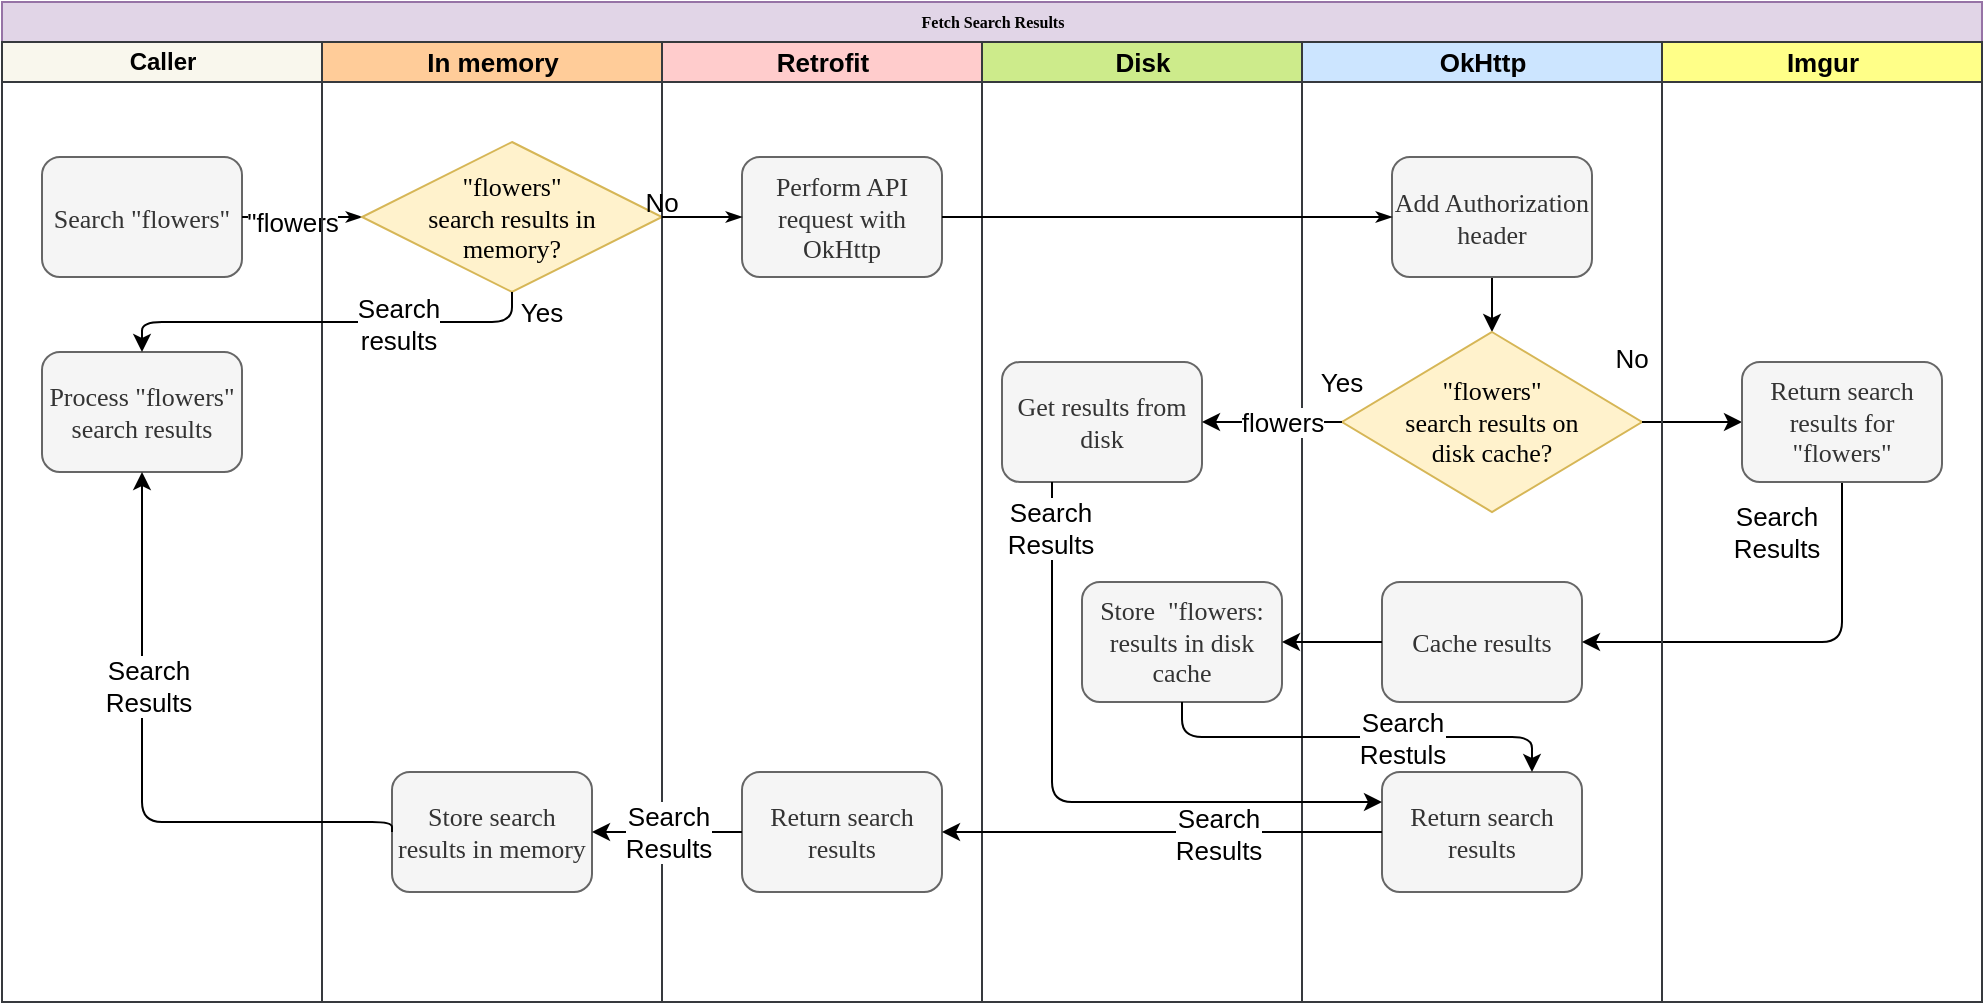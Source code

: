 <mxfile version="13.4.6" type="github">
  <diagram name="Page-1" id="74e2e168-ea6b-b213-b513-2b3c1d86103e">
    <mxGraphModel dx="1222" dy="819" grid="1" gridSize="10" guides="1" tooltips="1" connect="1" arrows="1" fold="1" page="1" pageScale="1" pageWidth="1100" pageHeight="850" background="#ffffff" math="0" shadow="0">
      <root>
        <mxCell id="0" />
        <mxCell id="1" parent="0" />
        <mxCell id="77e6c97f196da883-1" value="Fetch Search Results" style="swimlane;html=1;childLayout=stackLayout;startSize=20;rounded=0;shadow=0;labelBackgroundColor=none;strokeWidth=1;fontFamily=Verdana;fontSize=8;align=center;fillColor=#e1d5e7;strokeColor=#9673a6;" parent="1" vertex="1">
          <mxGeometry x="50" y="20" width="990" height="500" as="geometry" />
        </mxCell>
        <mxCell id="77e6c97f196da883-2" value="Caller" style="swimlane;html=1;startSize=20;fillColor=#f9f7ed;strokeColor=#36393d;" parent="77e6c97f196da883-1" vertex="1">
          <mxGeometry y="20" width="160" height="480" as="geometry" />
        </mxCell>
        <mxCell id="77e6c97f196da883-9" value="Process &quot;flowers&quot; search&amp;nbsp;results" style="rounded=1;whiteSpace=wrap;html=1;shadow=0;labelBackgroundColor=none;strokeWidth=1;fontFamily=Verdana;fontSize=13;align=center;fillColor=#f5f5f5;strokeColor=#666666;fontColor=#333333;" parent="77e6c97f196da883-2" vertex="1">
          <mxGeometry x="20" y="155" width="100" height="60" as="geometry" />
        </mxCell>
        <mxCell id="77e6c97f196da883-8" value="Search &quot;flowers&quot;" style="rounded=1;whiteSpace=wrap;html=1;shadow=0;labelBackgroundColor=none;strokeWidth=1;fontFamily=Verdana;fontSize=13;align=center;fillColor=#f5f5f5;strokeColor=#666666;fontColor=#333333;" parent="77e6c97f196da883-2" vertex="1">
          <mxGeometry x="20" y="57.5" width="100" height="60" as="geometry" />
        </mxCell>
        <mxCell id="77e6c97f196da883-26" style="edgeStyle=orthogonalEdgeStyle;rounded=1;html=1;labelBackgroundColor=none;startArrow=none;startFill=0;startSize=5;endArrow=classicThin;endFill=1;endSize=5;jettySize=auto;orthogonalLoop=1;strokeWidth=1;fontFamily=Verdana;fontSize=13;entryX=0;entryY=0.5;entryDx=0;entryDy=0;" parent="77e6c97f196da883-1" source="77e6c97f196da883-8" target="S1F3klHwASRsP-v0PvNu-2" edge="1">
          <mxGeometry relative="1" as="geometry">
            <mxPoint x="200" y="115" as="targetPoint" />
          </mxGeometry>
        </mxCell>
        <mxCell id="S1F3klHwASRsP-v0PvNu-1" value="&quot;flowers" style="edgeLabel;html=1;align=center;verticalAlign=middle;resizable=0;points=[];fontSize=13;" vertex="1" connectable="0" parent="77e6c97f196da883-26">
          <mxGeometry x="-0.171" y="-2" relative="1" as="geometry">
            <mxPoint as="offset" />
          </mxGeometry>
        </mxCell>
        <mxCell id="77e6c97f196da883-3" value="In memory" style="swimlane;html=1;startSize=20;fontSize=13;fillColor=#ffcc99;strokeColor=#36393d;" parent="77e6c97f196da883-1" vertex="1">
          <mxGeometry x="160" y="20" width="170" height="480" as="geometry" />
        </mxCell>
        <mxCell id="S1F3klHwASRsP-v0PvNu-39" value="Store search results in memory" style="rounded=1;whiteSpace=wrap;html=1;shadow=0;labelBackgroundColor=none;strokeWidth=1;fontFamily=Verdana;fontSize=13;align=center;fillColor=#f5f5f5;strokeColor=#666666;fontColor=#333333;" vertex="1" parent="77e6c97f196da883-3">
          <mxGeometry x="35" y="365" width="100" height="60" as="geometry" />
        </mxCell>
        <mxCell id="S1F3klHwASRsP-v0PvNu-2" value="&quot;flowers&quot;&lt;br&gt;search&amp;nbsp;results in&lt;br style=&quot;font-size: 13px&quot;&gt;memory?" style="rhombus;whiteSpace=wrap;html=1;rounded=0;shadow=0;labelBackgroundColor=none;strokeWidth=1;fontFamily=Verdana;fontSize=13;align=center;fillColor=#fff2cc;strokeColor=#d6b656;" vertex="1" parent="77e6c97f196da883-3">
          <mxGeometry x="20" y="50" width="150" height="75" as="geometry" />
        </mxCell>
        <mxCell id="S1F3klHwASRsP-v0PvNu-6" value="Yes" style="text;html=1;strokeColor=none;fillColor=none;align=center;verticalAlign=middle;whiteSpace=wrap;rounded=0;fontSize=13;" vertex="1" parent="77e6c97f196da883-3">
          <mxGeometry x="90" y="125" width="40" height="20" as="geometry" />
        </mxCell>
        <mxCell id="77e6c97f196da883-4" value="Retrofit" style="swimlane;html=1;startSize=20;fontSize=13;fillColor=#ffcccc;strokeColor=#36393d;" parent="77e6c97f196da883-1" vertex="1">
          <mxGeometry x="330" y="20" width="160" height="480" as="geometry" />
        </mxCell>
        <mxCell id="S1F3klHwASRsP-v0PvNu-9" value="No" style="text;html=1;strokeColor=none;fillColor=none;align=center;verticalAlign=middle;whiteSpace=wrap;rounded=0;fontSize=13;" vertex="1" parent="77e6c97f196da883-4">
          <mxGeometry x="-20" y="70" width="40" height="20" as="geometry" />
        </mxCell>
        <mxCell id="S1F3klHwASRsP-v0PvNu-31" value="Return search results" style="rounded=1;whiteSpace=wrap;html=1;shadow=0;labelBackgroundColor=none;strokeWidth=1;fontFamily=Verdana;fontSize=13;align=center;fillColor=#f5f5f5;strokeColor=#666666;fontColor=#333333;" vertex="1" parent="77e6c97f196da883-4">
          <mxGeometry x="40" y="365" width="100" height="60" as="geometry" />
        </mxCell>
        <mxCell id="S1F3klHwASRsP-v0PvNu-11" value="Perform API request with OkHttp" style="rounded=1;whiteSpace=wrap;html=1;shadow=0;labelBackgroundColor=none;strokeWidth=1;fontFamily=Verdana;fontSize=13;align=center;fillColor=#f5f5f5;strokeColor=#666666;fontColor=#333333;" vertex="1" parent="77e6c97f196da883-4">
          <mxGeometry x="40" y="57.5" width="100" height="60" as="geometry" />
        </mxCell>
        <mxCell id="77e6c97f196da883-5" value="Disk" style="swimlane;html=1;startSize=20;fontSize=13;fillColor=#cdeb8b;strokeColor=#36393d;" parent="77e6c97f196da883-1" vertex="1">
          <mxGeometry x="490" y="20" width="160" height="480" as="geometry" />
        </mxCell>
        <mxCell id="S1F3klHwASRsP-v0PvNu-19" value="Get results from disk" style="rounded=1;whiteSpace=wrap;html=1;shadow=0;labelBackgroundColor=none;strokeWidth=1;fontFamily=Verdana;fontSize=13;align=center;fillColor=#f5f5f5;strokeColor=#666666;fontColor=#333333;" vertex="1" parent="77e6c97f196da883-5">
          <mxGeometry x="10" y="160" width="100" height="60" as="geometry" />
        </mxCell>
        <mxCell id="S1F3klHwASRsP-v0PvNu-27" value="Store &amp;nbsp;&quot;flowers: results in disk cache" style="rounded=1;whiteSpace=wrap;html=1;shadow=0;labelBackgroundColor=none;strokeWidth=1;fontFamily=Verdana;fontSize=13;align=center;fillColor=#f5f5f5;strokeColor=#666666;fontColor=#333333;" vertex="1" parent="77e6c97f196da883-5">
          <mxGeometry x="50" y="270" width="100" height="60" as="geometry" />
        </mxCell>
        <mxCell id="77e6c97f196da883-6" value="OkHttp" style="swimlane;html=1;startSize=20;fontSize=13;fillColor=#cce5ff;strokeColor=#36393d;" parent="77e6c97f196da883-1" vertex="1">
          <mxGeometry x="650" y="20" width="180" height="480" as="geometry" />
        </mxCell>
        <mxCell id="S1F3klHwASRsP-v0PvNu-44" style="edgeStyle=elbowEdgeStyle;rounded=1;orthogonalLoop=1;jettySize=auto;elbow=vertical;html=1;exitX=0.5;exitY=1;exitDx=0;exitDy=0;entryX=0.5;entryY=0;entryDx=0;entryDy=0;fontSize=13;" edge="1" parent="77e6c97f196da883-6" source="S1F3klHwASRsP-v0PvNu-43" target="S1F3klHwASRsP-v0PvNu-7">
          <mxGeometry relative="1" as="geometry" />
        </mxCell>
        <mxCell id="S1F3klHwASRsP-v0PvNu-22" value="Yes" style="text;html=1;strokeColor=none;fillColor=none;align=center;verticalAlign=middle;whiteSpace=wrap;rounded=0;fontSize=13;" vertex="1" parent="77e6c97f196da883-6">
          <mxGeometry y="160" width="40" height="20" as="geometry" />
        </mxCell>
        <mxCell id="S1F3klHwASRsP-v0PvNu-43" value="Add Authorization header" style="rounded=1;whiteSpace=wrap;html=1;shadow=0;labelBackgroundColor=none;strokeWidth=1;fontFamily=Verdana;fontSize=13;align=center;fillColor=#f5f5f5;strokeColor=#666666;fontColor=#333333;" vertex="1" parent="77e6c97f196da883-6">
          <mxGeometry x="45" y="57.5" width="100" height="60" as="geometry" />
        </mxCell>
        <mxCell id="S1F3klHwASRsP-v0PvNu-30" value="Return search results" style="rounded=1;whiteSpace=wrap;html=1;shadow=0;labelBackgroundColor=none;strokeWidth=1;fontFamily=Verdana;fontSize=13;align=center;fillColor=#f5f5f5;strokeColor=#666666;fontColor=#333333;" vertex="1" parent="77e6c97f196da883-6">
          <mxGeometry x="40" y="365" width="100" height="60" as="geometry" />
        </mxCell>
        <mxCell id="S1F3klHwASRsP-v0PvNu-25" value="Cache results" style="rounded=1;whiteSpace=wrap;html=1;shadow=0;labelBackgroundColor=none;strokeWidth=1;fontFamily=Verdana;fontSize=13;align=center;fillColor=#f5f5f5;strokeColor=#666666;fontColor=#333333;" vertex="1" parent="77e6c97f196da883-6">
          <mxGeometry x="40" y="270" width="100" height="60" as="geometry" />
        </mxCell>
        <mxCell id="S1F3klHwASRsP-v0PvNu-7" value="&quot;flowers&quot;&lt;br&gt;search&amp;nbsp;results on&lt;br style=&quot;font-size: 13px&quot;&gt;disk&amp;nbsp;cache?" style="rhombus;whiteSpace=wrap;html=1;rounded=0;shadow=0;labelBackgroundColor=none;strokeWidth=1;fontFamily=Verdana;fontSize=13;align=center;fillColor=#fff2cc;strokeColor=#d6b656;" vertex="1" parent="77e6c97f196da883-6">
          <mxGeometry x="20" y="145" width="150" height="90" as="geometry" />
        </mxCell>
        <mxCell id="S1F3klHwASRsP-v0PvNu-35" value="No" style="text;html=1;strokeColor=none;fillColor=none;align=center;verticalAlign=middle;whiteSpace=wrap;rounded=0;fontSize=13;" vertex="1" parent="77e6c97f196da883-6">
          <mxGeometry x="145" y="147.5" width="40" height="20" as="geometry" />
        </mxCell>
        <mxCell id="S1F3klHwASRsP-v0PvNu-24" style="edgeStyle=elbowEdgeStyle;rounded=1;orthogonalLoop=1;jettySize=auto;elbow=vertical;html=1;exitX=1;exitY=0.5;exitDx=0;exitDy=0;entryX=0;entryY=0.5;entryDx=0;entryDy=0;fontSize=13;" edge="1" parent="77e6c97f196da883-1" source="S1F3klHwASRsP-v0PvNu-7" target="S1F3klHwASRsP-v0PvNu-23">
          <mxGeometry relative="1" as="geometry">
            <Array as="points" />
          </mxGeometry>
        </mxCell>
        <mxCell id="S1F3klHwASRsP-v0PvNu-4" style="edgeStyle=elbowEdgeStyle;rounded=1;orthogonalLoop=1;jettySize=auto;html=1;exitX=0.5;exitY=1;exitDx=0;exitDy=0;entryX=0.5;entryY=0;entryDx=0;entryDy=0;elbow=vertical;fontSize=13;" edge="1" parent="77e6c97f196da883-1" source="S1F3klHwASRsP-v0PvNu-2" target="77e6c97f196da883-9">
          <mxGeometry relative="1" as="geometry" />
        </mxCell>
        <mxCell id="S1F3klHwASRsP-v0PvNu-5" value="Search&lt;br style=&quot;font-size: 13px;&quot;&gt;results" style="edgeLabel;html=1;align=center;verticalAlign=middle;resizable=0;points=[];fontSize=13;" vertex="1" connectable="0" parent="S1F3klHwASRsP-v0PvNu-4">
          <mxGeometry x="-0.33" y="1" relative="1" as="geometry">
            <mxPoint as="offset" />
          </mxGeometry>
        </mxCell>
        <mxCell id="S1F3klHwASRsP-v0PvNu-14" style="edgeStyle=orthogonalEdgeStyle;rounded=1;html=1;labelBackgroundColor=none;startArrow=none;startFill=0;startSize=5;endArrow=classicThin;endFill=1;endSize=5;jettySize=auto;orthogonalLoop=1;strokeWidth=1;fontFamily=Verdana;fontSize=13;entryX=0;entryY=0.5;entryDx=0;entryDy=0;" edge="1" parent="77e6c97f196da883-1" source="S1F3klHwASRsP-v0PvNu-2" target="S1F3klHwASRsP-v0PvNu-11">
          <mxGeometry relative="1" as="geometry">
            <mxPoint x="130" y="215" as="sourcePoint" />
            <mxPoint x="370" y="215" as="targetPoint" />
          </mxGeometry>
        </mxCell>
        <mxCell id="S1F3klHwASRsP-v0PvNu-16" style="edgeStyle=orthogonalEdgeStyle;rounded=1;html=1;labelBackgroundColor=none;startArrow=none;startFill=0;startSize=5;endArrow=classicThin;endFill=1;endSize=5;jettySize=auto;orthogonalLoop=1;strokeWidth=1;fontFamily=Verdana;fontSize=13;exitX=1;exitY=0.5;exitDx=0;exitDy=0;entryX=0;entryY=0.5;entryDx=0;entryDy=0;" edge="1" parent="77e6c97f196da883-1" source="S1F3klHwASRsP-v0PvNu-11" target="S1F3klHwASRsP-v0PvNu-43">
          <mxGeometry relative="1" as="geometry">
            <mxPoint x="320" y="117.5" as="sourcePoint" />
            <mxPoint x="630" y="108" as="targetPoint" />
          </mxGeometry>
        </mxCell>
        <mxCell id="S1F3klHwASRsP-v0PvNu-26" style="edgeStyle=elbowEdgeStyle;rounded=1;orthogonalLoop=1;jettySize=auto;elbow=vertical;html=1;exitX=0.5;exitY=1;exitDx=0;exitDy=0;entryX=1;entryY=0.5;entryDx=0;entryDy=0;fontSize=13;" edge="1" parent="77e6c97f196da883-1" source="S1F3klHwASRsP-v0PvNu-23" target="S1F3klHwASRsP-v0PvNu-25">
          <mxGeometry relative="1" as="geometry">
            <Array as="points">
              <mxPoint x="890" y="320" />
            </Array>
          </mxGeometry>
        </mxCell>
        <mxCell id="S1F3klHwASRsP-v0PvNu-29" value="Search&lt;br style=&quot;font-size: 13px;&quot;&gt;Results" style="edgeLabel;html=1;align=center;verticalAlign=middle;resizable=0;points=[];fontSize=13;" vertex="1" connectable="0" parent="S1F3klHwASRsP-v0PvNu-26">
          <mxGeometry x="0.043" y="4" relative="1" as="geometry">
            <mxPoint x="-4" y="-59.64" as="offset" />
          </mxGeometry>
        </mxCell>
        <mxCell id="S1F3klHwASRsP-v0PvNu-28" style="edgeStyle=elbowEdgeStyle;rounded=1;orthogonalLoop=1;jettySize=auto;elbow=vertical;html=1;exitX=0;exitY=0.5;exitDx=0;exitDy=0;entryX=1;entryY=0.5;entryDx=0;entryDy=0;fontSize=13;" edge="1" parent="77e6c97f196da883-1" source="S1F3klHwASRsP-v0PvNu-25" target="S1F3klHwASRsP-v0PvNu-27">
          <mxGeometry relative="1" as="geometry" />
        </mxCell>
        <mxCell id="S1F3klHwASRsP-v0PvNu-32" style="edgeStyle=elbowEdgeStyle;rounded=1;orthogonalLoop=1;jettySize=auto;elbow=horizontal;html=1;exitX=0;exitY=0.5;exitDx=0;exitDy=0;entryX=1;entryY=0.5;entryDx=0;entryDy=0;fontSize=13;" edge="1" parent="77e6c97f196da883-1" source="S1F3klHwASRsP-v0PvNu-30" target="S1F3klHwASRsP-v0PvNu-31">
          <mxGeometry relative="1" as="geometry" />
        </mxCell>
        <mxCell id="S1F3klHwASRsP-v0PvNu-36" value="Search&lt;br style=&quot;font-size: 13px;&quot;&gt;Results" style="edgeLabel;html=1;align=center;verticalAlign=middle;resizable=0;points=[];fontSize=13;" vertex="1" connectable="0" parent="S1F3klHwASRsP-v0PvNu-32">
          <mxGeometry x="0.003" y="29" relative="1" as="geometry">
            <mxPoint x="28" y="-28" as="offset" />
          </mxGeometry>
        </mxCell>
        <mxCell id="S1F3klHwASRsP-v0PvNu-33" style="edgeStyle=elbowEdgeStyle;rounded=1;orthogonalLoop=1;jettySize=auto;elbow=vertical;html=1;exitX=0.5;exitY=1;exitDx=0;exitDy=0;entryX=0.75;entryY=0;entryDx=0;entryDy=0;fontSize=13;" edge="1" parent="77e6c97f196da883-1" source="S1F3klHwASRsP-v0PvNu-27" target="S1F3klHwASRsP-v0PvNu-30">
          <mxGeometry relative="1" as="geometry" />
        </mxCell>
        <mxCell id="S1F3klHwASRsP-v0PvNu-38" value="Search&lt;br style=&quot;font-size: 13px;&quot;&gt;Restuls" style="edgeLabel;html=1;align=center;verticalAlign=middle;resizable=0;points=[];fontSize=13;" vertex="1" connectable="0" parent="S1F3klHwASRsP-v0PvNu-33">
          <mxGeometry x="0.208" relative="1" as="geometry">
            <mxPoint as="offset" />
          </mxGeometry>
        </mxCell>
        <mxCell id="S1F3klHwASRsP-v0PvNu-34" style="edgeStyle=elbowEdgeStyle;rounded=1;orthogonalLoop=1;jettySize=auto;elbow=vertical;html=1;exitX=0.25;exitY=1;exitDx=0;exitDy=0;entryX=0;entryY=0.25;entryDx=0;entryDy=0;fontSize=13;" edge="1" parent="77e6c97f196da883-1" source="S1F3klHwASRsP-v0PvNu-19" target="S1F3klHwASRsP-v0PvNu-30">
          <mxGeometry relative="1" as="geometry">
            <mxPoint x="680" y="400" as="targetPoint" />
            <Array as="points">
              <mxPoint x="590" y="400" />
            </Array>
          </mxGeometry>
        </mxCell>
        <mxCell id="S1F3klHwASRsP-v0PvNu-37" value="Search&lt;br style=&quot;font-size: 13px;&quot;&gt;Results" style="edgeLabel;html=1;align=center;verticalAlign=middle;resizable=0;points=[];fontSize=13;" vertex="1" connectable="0" parent="S1F3klHwASRsP-v0PvNu-34">
          <mxGeometry x="-0.859" y="-1" relative="1" as="geometry">
            <mxPoint as="offset" />
          </mxGeometry>
        </mxCell>
        <mxCell id="S1F3klHwASRsP-v0PvNu-40" value="Search&lt;br style=&quot;font-size: 13px;&quot;&gt;Results" style="edgeStyle=elbowEdgeStyle;rounded=1;orthogonalLoop=1;jettySize=auto;elbow=horizontal;html=1;exitX=0;exitY=0.5;exitDx=0;exitDy=0;entryX=1;entryY=0.5;entryDx=0;entryDy=0;fontSize=13;" edge="1" parent="77e6c97f196da883-1" source="S1F3klHwASRsP-v0PvNu-31" target="S1F3klHwASRsP-v0PvNu-39">
          <mxGeometry relative="1" as="geometry">
            <Array as="points">
              <mxPoint x="340" y="415" />
            </Array>
          </mxGeometry>
        </mxCell>
        <mxCell id="S1F3klHwASRsP-v0PvNu-41" style="edgeStyle=elbowEdgeStyle;rounded=1;orthogonalLoop=1;jettySize=auto;elbow=vertical;html=1;exitX=0;exitY=0.5;exitDx=0;exitDy=0;entryX=0.5;entryY=1;entryDx=0;entryDy=0;fontSize=13;" edge="1" parent="77e6c97f196da883-1" source="S1F3klHwASRsP-v0PvNu-39" target="77e6c97f196da883-9">
          <mxGeometry relative="1" as="geometry">
            <Array as="points">
              <mxPoint x="130" y="410" />
            </Array>
          </mxGeometry>
        </mxCell>
        <mxCell id="S1F3klHwASRsP-v0PvNu-42" value="Search&lt;br style=&quot;font-size: 13px;&quot;&gt;Results" style="edgeLabel;html=1;align=center;verticalAlign=middle;resizable=0;points=[];fontSize=13;" vertex="1" connectable="0" parent="S1F3klHwASRsP-v0PvNu-41">
          <mxGeometry x="0.302" y="-3" relative="1" as="geometry">
            <mxPoint as="offset" />
          </mxGeometry>
        </mxCell>
        <mxCell id="S1F3klHwASRsP-v0PvNu-45" style="edgeStyle=elbowEdgeStyle;rounded=1;orthogonalLoop=1;jettySize=auto;elbow=vertical;html=1;exitX=0;exitY=0.5;exitDx=0;exitDy=0;fontSize=13;" edge="1" parent="77e6c97f196da883-1" source="S1F3klHwASRsP-v0PvNu-7" target="S1F3klHwASRsP-v0PvNu-19">
          <mxGeometry relative="1" as="geometry" />
        </mxCell>
        <mxCell id="S1F3klHwASRsP-v0PvNu-46" value="flowers" style="edgeLabel;html=1;align=center;verticalAlign=middle;resizable=0;points=[];fontSize=13;" vertex="1" connectable="0" parent="S1F3klHwASRsP-v0PvNu-45">
          <mxGeometry x="0.314" y="1" relative="1" as="geometry">
            <mxPoint x="16" y="-1" as="offset" />
          </mxGeometry>
        </mxCell>
        <mxCell id="77e6c97f196da883-7" value="Imgur" style="swimlane;html=1;startSize=20;fontSize=13;fillColor=#ffff88;strokeColor=#36393d;" parent="77e6c97f196da883-1" vertex="1">
          <mxGeometry x="830" y="20" width="160" height="480" as="geometry">
            <mxRectangle x="830" y="20" width="30" height="480" as="alternateBounds" />
          </mxGeometry>
        </mxCell>
        <mxCell id="S1F3klHwASRsP-v0PvNu-23" value="Return search results for &quot;flowers&quot;" style="rounded=1;whiteSpace=wrap;html=1;shadow=0;labelBackgroundColor=none;strokeWidth=1;fontFamily=Verdana;fontSize=13;align=center;fillColor=#f5f5f5;strokeColor=#666666;fontColor=#333333;" vertex="1" parent="77e6c97f196da883-7">
          <mxGeometry x="40" y="160" width="100" height="60" as="geometry" />
        </mxCell>
      </root>
    </mxGraphModel>
  </diagram>
</mxfile>
